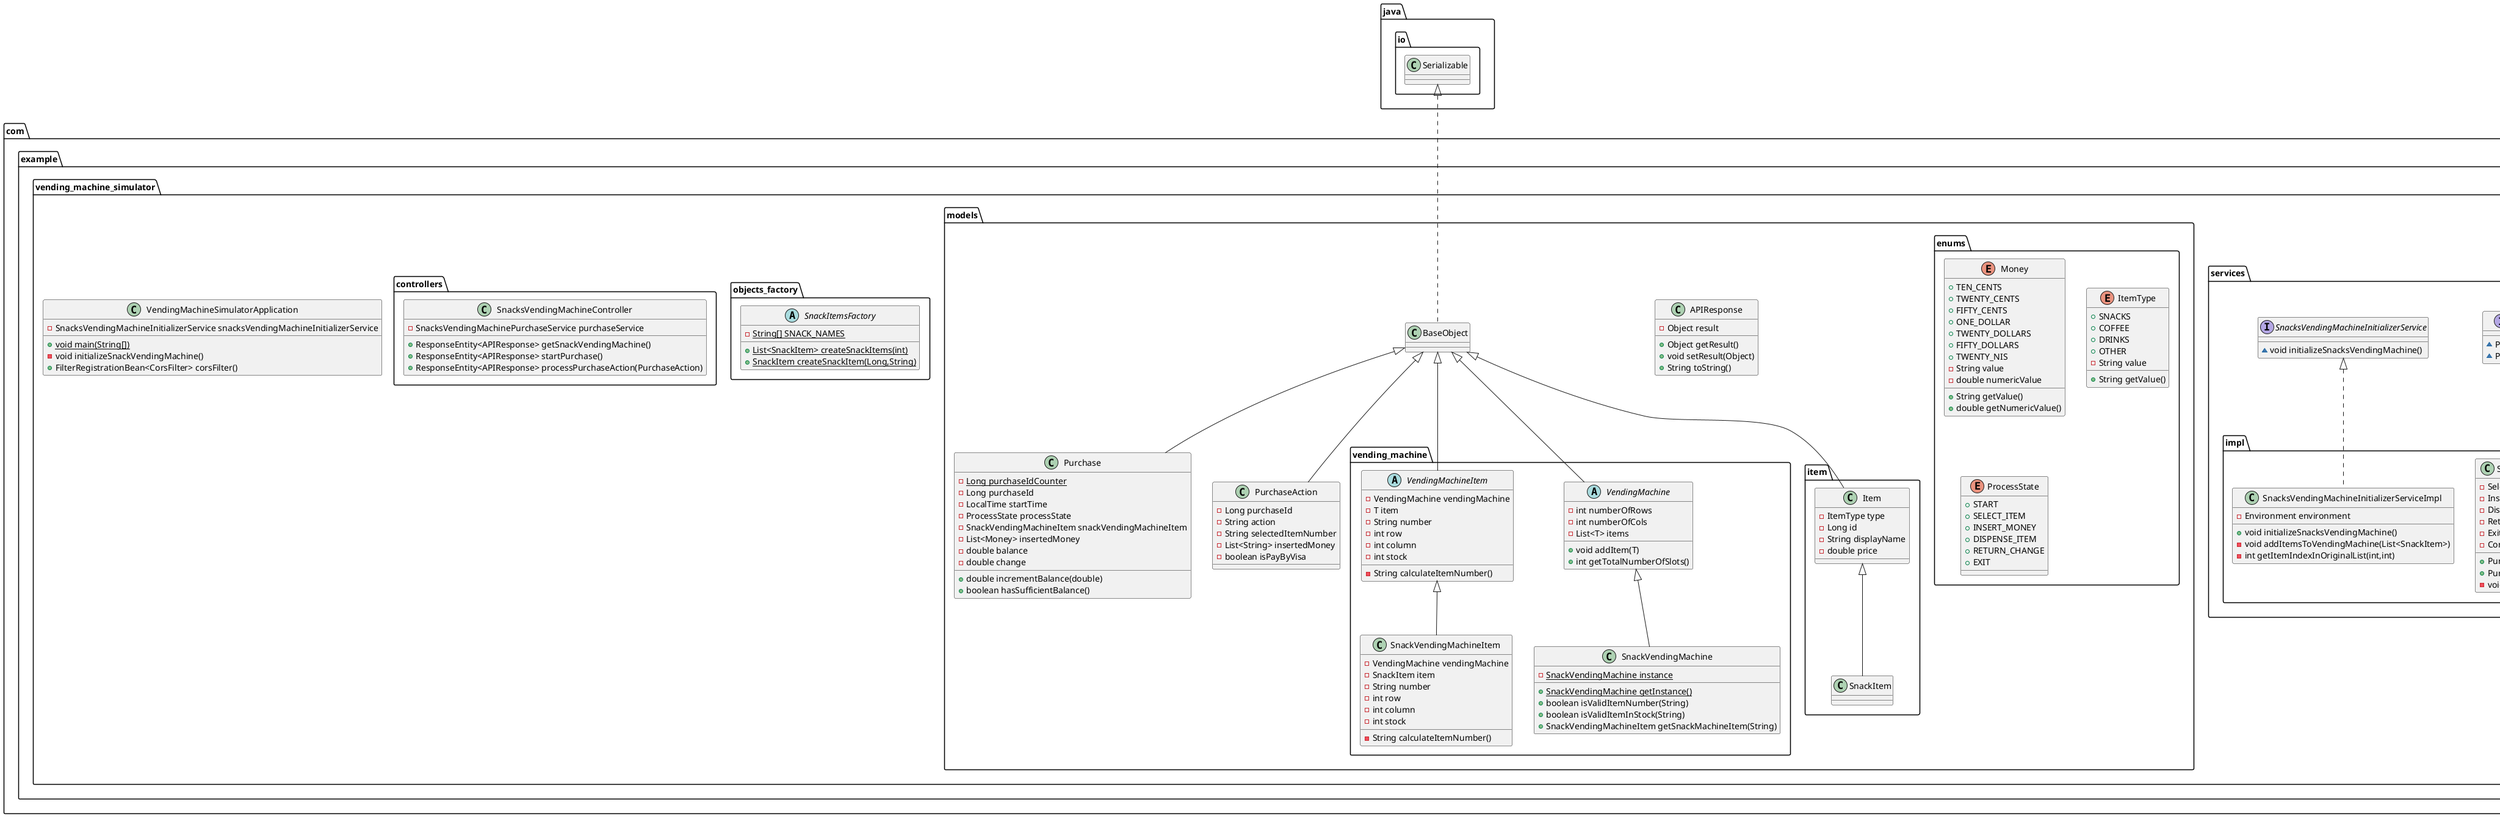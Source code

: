@startuml
interface com.example.vending_machine_simulator.services.actions.DispenseItemService {
~ Purchase dispenseItem(Purchase)
}
class com.example.vending_machine_simulator.models.vending_machine.SnackVendingMachine {
- {static} SnackVendingMachine instance
+ {static} SnackVendingMachine getInstance()
+ boolean isValidItemNumber(String)
+ boolean isValidItemInStock(String)
+ SnackVendingMachineItem getSnackMachineItem(String)
}
class com.example.vending_machine_simulator.models.Purchase {
- {static} Long purchaseIdCounter
- Long purchaseId
- LocalTime startTime
- ProcessState processState
- SnackVendingMachineItem snackVendingMachineItem
- List<Money> insertedMoney
- double balance
- double change
+ double incrementBalance(double)
+ boolean hasSufficientBalance()
}
interface com.example.vending_machine_simulator.services.SnacksVendingMachinePurchaseService {
~ Purchase startPurchase()
~ Purchase processPurchase(PurchaseAction)
}
interface com.example.vending_machine_simulator.services.actions.SelectItemService {
~ Purchase selectItem(Purchase,PurchaseAction)
}
class com.example.vending_machine_simulator.models.item.Item {
- ItemType type
- Long id
- String displayName
- double price
}
interface com.example.vending_machine_simulator.services.SnacksVendingMachineInitializerService {
~ void initializeSnacksVendingMachine()
}
class com.example.vending_machine_simulator.services.actions.impl.DispenseItemServiceImpl {
+ Purchase dispenseItem(Purchase)
- void validateDispenseItem(Purchase)
}
abstract class com.example.vending_machine_simulator.objects_factory.SnackItemsFactory {
- {static} String[] SNACK_NAMES
+ {static} List<SnackItem> createSnackItems(int)
+ {static} SnackItem createSnackItem(Long,String)
}
interface com.example.vending_machine_simulator.services.actions.InsertMoneyService {
~ Purchase insertMoney(Purchase,PurchaseAction)
}
enum com.example.vending_machine_simulator.models.enums.Money {
+  TEN_CENTS
+  TWENTY_CENTS
+  FIFTY_CENTS
+  ONE_DOLLAR
+  TWENTY_DOLLARS
+  FIFTY_DOLLARS
+  TWENTY_NIS
- String value
- double numericValue
+ String getValue()
+ double getNumericValue()
}
class com.example.vending_machine_simulator.controllers.SnacksVendingMachineController {
- SnacksVendingMachinePurchaseService purchaseService
+ ResponseEntity<APIResponse> getSnackVendingMachine()
+ ResponseEntity<APIResponse> startPurchase()
+ ResponseEntity<APIResponse> processPurchaseAction(PurchaseAction)
}
class com.example.vending_machine_simulator.services.actions.impl.SelectItemServiceImpl {
+ Purchase selectItem(Purchase,PurchaseAction)
- void validateSelectItemAction(PurchaseAction)
}
class com.example.vending_machine_simulator.services.impl.SnacksVendingMachinePurchaseServiceImpl {
- SelectItemService selectItemService
- InsertMoneyService insertMoneyService
- DispenseItemService dispenseItemService
- ReturnChangeService returnChangeService
- ExitService exitService
- ConcurrentMap<Long,Purchase> purchaseMap
+ Purchase startPurchase()
+ Purchase processPurchase(PurchaseAction)
- void validatePurchaseAction(PurchaseAction)
}
interface com.example.vending_machine_simulator.services.actions.ExitService {
~ Purchase exitPurchase(Purchase,PurchaseAction)
}
abstract class com.example.vending_machine_simulator.models.vending_machine.VendingMachine {
- int numberOfRows
- int numberOfCols
- List<T> items
+ void addItem(T)
+ int getTotalNumberOfSlots()
}
class com.example.vending_machine_simulator.services.impl.SnacksVendingMachineInitializerServiceImpl {
- Environment environment
+ void initializeSnacksVendingMachine()
- void addItemsToVendingMachine(List<SnackItem>)
- int getItemIndexInOriginalList(int,int)
}
class com.example.vending_machine_simulator.services.actions.impl.ReturnChangeServiceImpl {
+ Purchase returnChange(Purchase,PurchaseAction)
- void validateReturnChangeAction(PurchaseAction,Purchase)
}
abstract class com.example.vending_machine_simulator.models.vending_machine.VendingMachineItem {
- VendingMachine vendingMachine
- T item
- String number
- int row
- int column
- int stock
- String calculateItemNumber()
}
class com.example.vending_machine_simulator.VendingMachineSimulatorApplication {
- SnacksVendingMachineInitializerService snacksVendingMachineInitializerService
+ {static} void main(String[])
- void initializeSnackVendingMachine()
+ FilterRegistrationBean<CorsFilter> corsFilter()
}
class com.example.vending_machine_simulator.services.actions.impl.InsertMoneyServiceImpl {
+ Purchase insertMoney(Purchase,PurchaseAction)
- void validateInsertMoneyAction(PurchaseAction)
- double calculateInsertedMoneyAmount(PurchaseAction,Purchase)
}
class com.example.vending_machine_simulator.models.vending_machine.SnackVendingMachineItem {
- VendingMachine vendingMachine
- SnackItem item
- String number
- int row
- int column
- int stock
- String calculateItemNumber()
}
enum com.example.vending_machine_simulator.models.enums.ItemType {
+  SNACKS
+  COFFEE
+  DRINKS
+  OTHER
- String value
+ String getValue()
}
class com.example.vending_machine_simulator.models.PurchaseAction {
- Long purchaseId
- String action
- String selectedItemNumber
- List<String> insertedMoney
- boolean isPayByVisa
}
class com.example.vending_machine_simulator.models.APIResponse {
- Object result
+ Object getResult()
+ void setResult(Object)
+ String toString()
}
enum com.example.vending_machine_simulator.models.enums.ProcessState {
+  START
+  SELECT_ITEM
+  INSERT_MONEY
+  DISPENSE_ITEM
+  RETURN_CHANGE
+  EXIT
}
class com.example.vending_machine_simulator.models.item.SnackItem {
}
class com.example.vending_machine_simulator.services.actions.impl.ExitServiceImpl {
- List<Purchase> purchaseHistory
+ Purchase exitPurchase(Purchase,PurchaseAction)
- void validateExitPurchaseAction(PurchaseAction,Purchase)
}
interface com.example.vending_machine_simulator.services.actions.ReturnChangeService {
~ Purchase returnChange(Purchase,PurchaseAction)
}
class com.example.vending_machine_simulator.models.BaseObject {
}


com.example.vending_machine_simulator.models.vending_machine.VendingMachine <|-- com.example.vending_machine_simulator.models.vending_machine.SnackVendingMachine
com.example.vending_machine_simulator.models.BaseObject <|-- com.example.vending_machine_simulator.models.Purchase
com.example.vending_machine_simulator.models.BaseObject <|-- com.example.vending_machine_simulator.models.item.Item
com.example.vending_machine_simulator.services.actions.DispenseItemService <|.. com.example.vending_machine_simulator.services.actions.impl.DispenseItemServiceImpl
com.example.vending_machine_simulator.services.actions.SelectItemService <|.. com.example.vending_machine_simulator.services.actions.impl.SelectItemServiceImpl
com.example.vending_machine_simulator.services.SnacksVendingMachinePurchaseService <|.. com.example.vending_machine_simulator.services.impl.SnacksVendingMachinePurchaseServiceImpl
com.example.vending_machine_simulator.models.BaseObject <|-- com.example.vending_machine_simulator.models.vending_machine.VendingMachine
com.example.vending_machine_simulator.services.SnacksVendingMachineInitializerService <|.. com.example.vending_machine_simulator.services.impl.SnacksVendingMachineInitializerServiceImpl
com.example.vending_machine_simulator.services.actions.ReturnChangeService <|.. com.example.vending_machine_simulator.services.actions.impl.ReturnChangeServiceImpl
com.example.vending_machine_simulator.models.BaseObject <|-- com.example.vending_machine_simulator.models.vending_machine.VendingMachineItem
com.example.vending_machine_simulator.services.actions.InsertMoneyService <|.. com.example.vending_machine_simulator.services.actions.impl.InsertMoneyServiceImpl
com.example.vending_machine_simulator.models.vending_machine.VendingMachineItem <|-- com.example.vending_machine_simulator.models.vending_machine.SnackVendingMachineItem
com.example.vending_machine_simulator.models.BaseObject <|-- com.example.vending_machine_simulator.models.PurchaseAction
com.example.vending_machine_simulator.models.item.Item <|-- com.example.vending_machine_simulator.models.item.SnackItem
com.example.vending_machine_simulator.services.actions.ExitService <|.. com.example.vending_machine_simulator.services.actions.impl.ExitServiceImpl
java.io.Serializable <|.. com.example.vending_machine_simulator.models.BaseObject
@enduml